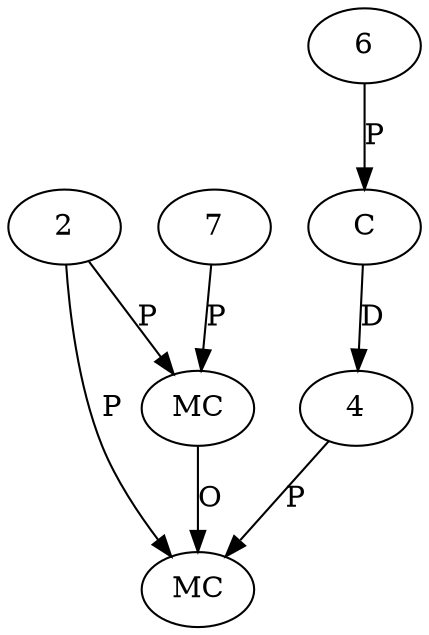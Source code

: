 digraph "AUG" {

  1 [ label="MC" s="truncate()" t="DateUtils" l="1017" ];
  2 [ t="int" v="9" n="Calendar.AM_PM" ];
  3 [ label="MC" s="truncate()" t="DateUtils" l="955" ];
  4 [ t="Object" n="dummy_" ];
  5 [ label="C" t="Object" l="1017" ];
  6 [ t="Date" v="null" n="dateAmPm3" ];
  7 [ t="Date" v="null" n="date1" ];
  2 -> 1 [ label="P" ];
  4 -> 1 [ label="P" ];
  3 -> 1 [ label="O" ];
  7 -> 3 [ label="P" ];
  2 -> 3 [ label="P" ];
  5 -> 4 [ label="D" ];
  6 -> 5 [ label="P" ];
}

